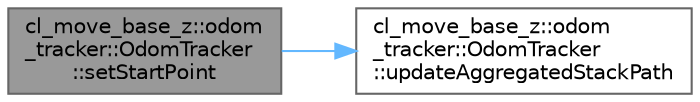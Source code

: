 digraph "cl_move_base_z::odom_tracker::OdomTracker::setStartPoint"
{
 // LATEX_PDF_SIZE
  bgcolor="transparent";
  edge [fontname=Helvetica,fontsize=10,labelfontname=Helvetica,labelfontsize=10];
  node [fontname=Helvetica,fontsize=10,shape=box,height=0.2,width=0.4];
  rankdir="LR";
  Node1 [label="cl_move_base_z::odom\l_tracker::OdomTracker\l::setStartPoint",height=0.2,width=0.4,color="gray40", fillcolor="grey60", style="filled", fontcolor="black",tooltip=" "];
  Node1 -> Node2 [color="steelblue1",style="solid"];
  Node2 [label="cl_move_base_z::odom\l_tracker::OdomTracker\l::updateAggregatedStackPath",height=0.2,width=0.4,color="grey40", fillcolor="white", style="filled",URL="$classcl__move__base__z_1_1odom__tracker_1_1OdomTracker.html#a7922f1e1e688a2ed62d32d9914985a9f",tooltip=" "];
}
